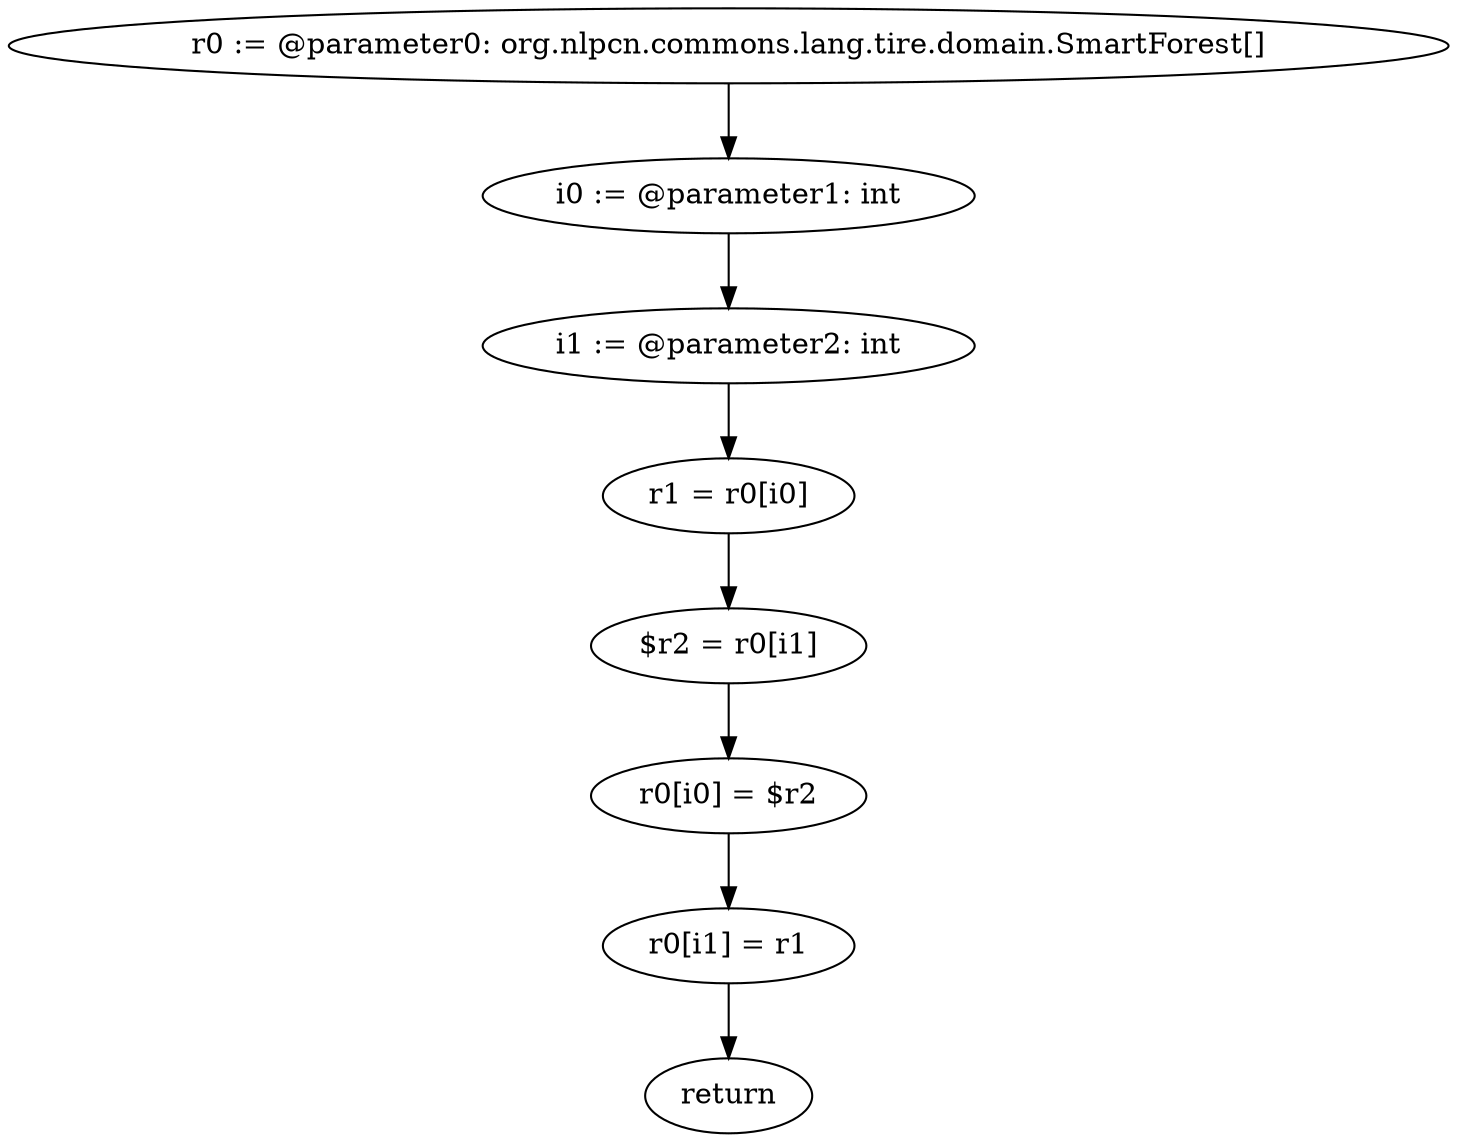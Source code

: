 digraph "unitGraph" {
    "r0 := @parameter0: org.nlpcn.commons.lang.tire.domain.SmartForest[]"
    "i0 := @parameter1: int"
    "i1 := @parameter2: int"
    "r1 = r0[i0]"
    "$r2 = r0[i1]"
    "r0[i0] = $r2"
    "r0[i1] = r1"
    "return"
    "r0 := @parameter0: org.nlpcn.commons.lang.tire.domain.SmartForest[]"->"i0 := @parameter1: int";
    "i0 := @parameter1: int"->"i1 := @parameter2: int";
    "i1 := @parameter2: int"->"r1 = r0[i0]";
    "r1 = r0[i0]"->"$r2 = r0[i1]";
    "$r2 = r0[i1]"->"r0[i0] = $r2";
    "r0[i0] = $r2"->"r0[i1] = r1";
    "r0[i1] = r1"->"return";
}
